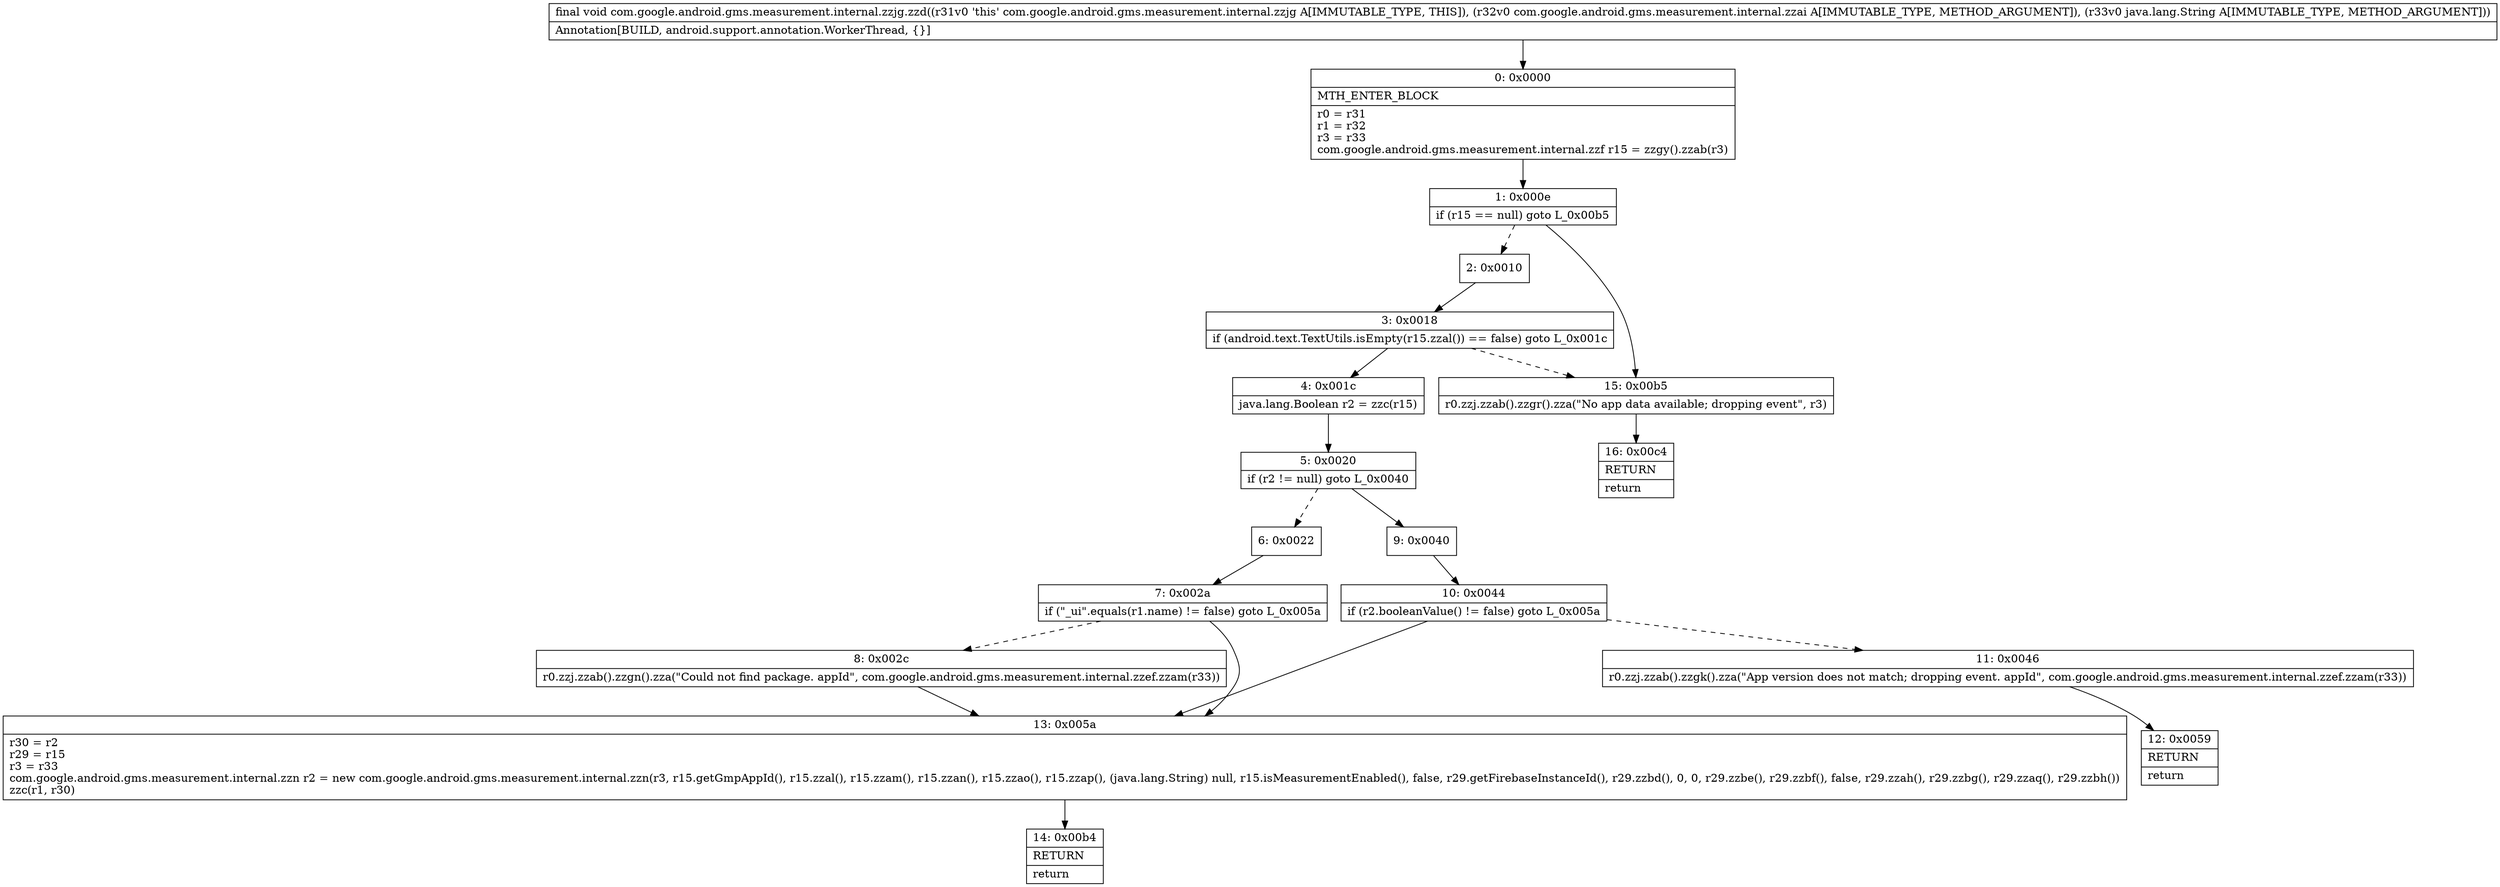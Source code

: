 digraph "CFG forcom.google.android.gms.measurement.internal.zzjg.zzd(Lcom\/google\/android\/gms\/measurement\/internal\/zzai;Ljava\/lang\/String;)V" {
Node_0 [shape=record,label="{0\:\ 0x0000|MTH_ENTER_BLOCK\l|r0 = r31\lr1 = r32\lr3 = r33\lcom.google.android.gms.measurement.internal.zzf r15 = zzgy().zzab(r3)\l}"];
Node_1 [shape=record,label="{1\:\ 0x000e|if (r15 == null) goto L_0x00b5\l}"];
Node_2 [shape=record,label="{2\:\ 0x0010}"];
Node_3 [shape=record,label="{3\:\ 0x0018|if (android.text.TextUtils.isEmpty(r15.zzal()) == false) goto L_0x001c\l}"];
Node_4 [shape=record,label="{4\:\ 0x001c|java.lang.Boolean r2 = zzc(r15)\l}"];
Node_5 [shape=record,label="{5\:\ 0x0020|if (r2 != null) goto L_0x0040\l}"];
Node_6 [shape=record,label="{6\:\ 0x0022}"];
Node_7 [shape=record,label="{7\:\ 0x002a|if (\"_ui\".equals(r1.name) != false) goto L_0x005a\l}"];
Node_8 [shape=record,label="{8\:\ 0x002c|r0.zzj.zzab().zzgn().zza(\"Could not find package. appId\", com.google.android.gms.measurement.internal.zzef.zzam(r33))\l}"];
Node_9 [shape=record,label="{9\:\ 0x0040}"];
Node_10 [shape=record,label="{10\:\ 0x0044|if (r2.booleanValue() != false) goto L_0x005a\l}"];
Node_11 [shape=record,label="{11\:\ 0x0046|r0.zzj.zzab().zzgk().zza(\"App version does not match; dropping event. appId\", com.google.android.gms.measurement.internal.zzef.zzam(r33))\l}"];
Node_12 [shape=record,label="{12\:\ 0x0059|RETURN\l|return\l}"];
Node_13 [shape=record,label="{13\:\ 0x005a|r30 = r2\lr29 = r15\lr3 = r33\lcom.google.android.gms.measurement.internal.zzn r2 = new com.google.android.gms.measurement.internal.zzn(r3, r15.getGmpAppId(), r15.zzal(), r15.zzam(), r15.zzan(), r15.zzao(), r15.zzap(), (java.lang.String) null, r15.isMeasurementEnabled(), false, r29.getFirebaseInstanceId(), r29.zzbd(), 0, 0, r29.zzbe(), r29.zzbf(), false, r29.zzah(), r29.zzbg(), r29.zzaq(), r29.zzbh())\lzzc(r1, r30)\l}"];
Node_14 [shape=record,label="{14\:\ 0x00b4|RETURN\l|return\l}"];
Node_15 [shape=record,label="{15\:\ 0x00b5|r0.zzj.zzab().zzgr().zza(\"No app data available; dropping event\", r3)\l}"];
Node_16 [shape=record,label="{16\:\ 0x00c4|RETURN\l|return\l}"];
MethodNode[shape=record,label="{final void com.google.android.gms.measurement.internal.zzjg.zzd((r31v0 'this' com.google.android.gms.measurement.internal.zzjg A[IMMUTABLE_TYPE, THIS]), (r32v0 com.google.android.gms.measurement.internal.zzai A[IMMUTABLE_TYPE, METHOD_ARGUMENT]), (r33v0 java.lang.String A[IMMUTABLE_TYPE, METHOD_ARGUMENT]))  | Annotation[BUILD, android.support.annotation.WorkerThread, \{\}]\l}"];
MethodNode -> Node_0;
Node_0 -> Node_1;
Node_1 -> Node_2[style=dashed];
Node_1 -> Node_15;
Node_2 -> Node_3;
Node_3 -> Node_4;
Node_3 -> Node_15[style=dashed];
Node_4 -> Node_5;
Node_5 -> Node_6[style=dashed];
Node_5 -> Node_9;
Node_6 -> Node_7;
Node_7 -> Node_8[style=dashed];
Node_7 -> Node_13;
Node_8 -> Node_13;
Node_9 -> Node_10;
Node_10 -> Node_11[style=dashed];
Node_10 -> Node_13;
Node_11 -> Node_12;
Node_13 -> Node_14;
Node_15 -> Node_16;
}

